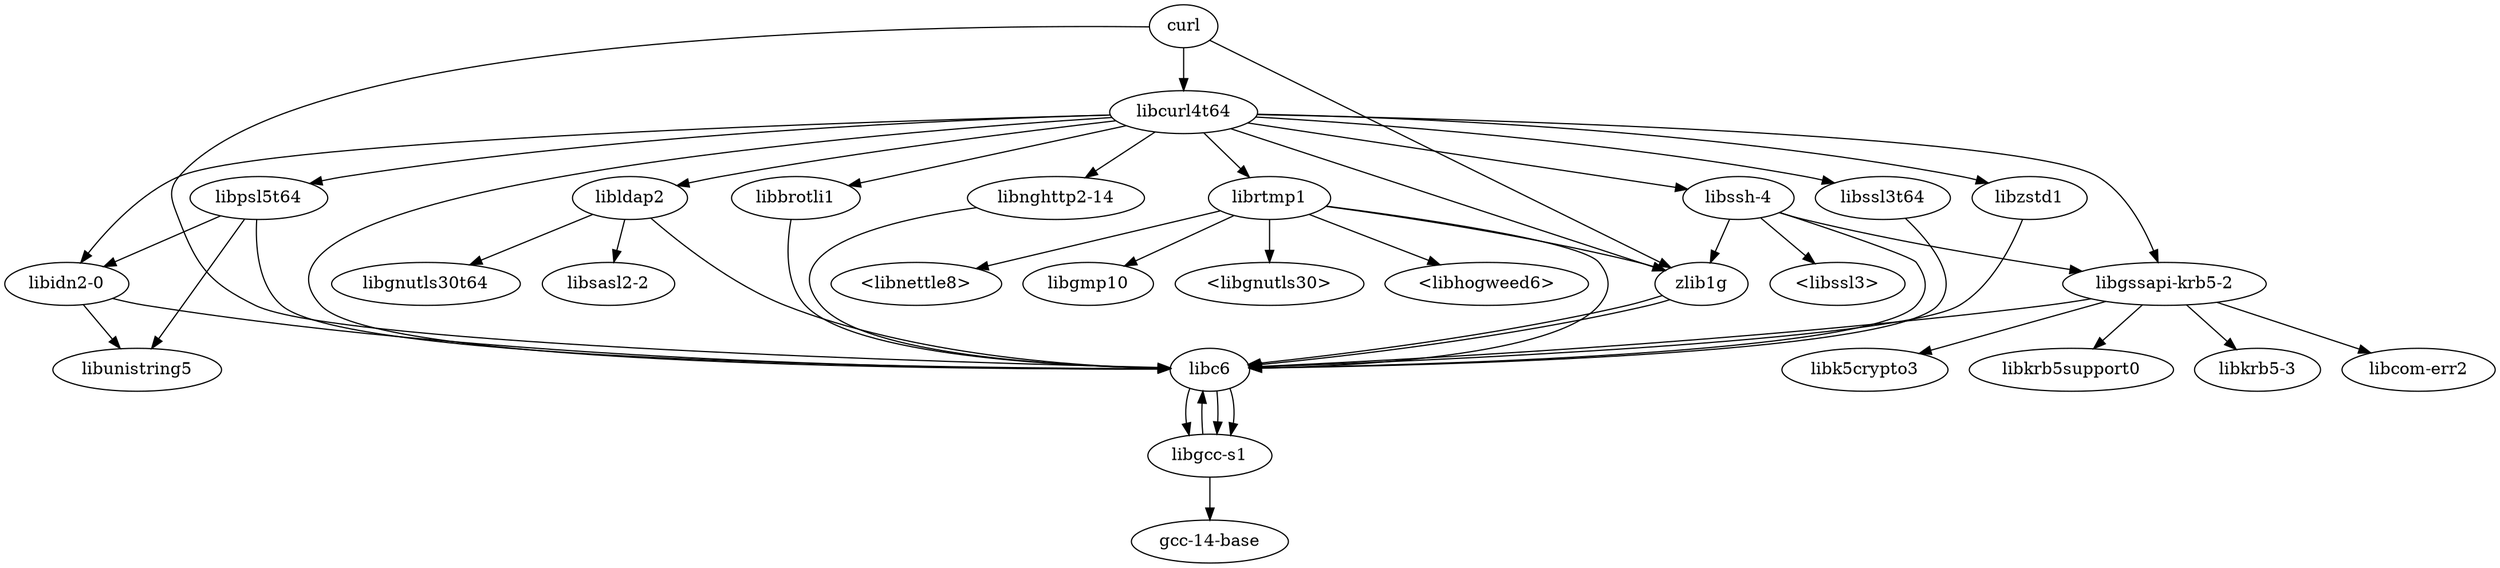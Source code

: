 digraph G {
  "curl"
  "curl" -> "libc6"
  "libc6" -> "libgcc-s1"
  "libgcc-s1" -> "gcc-14-base"
  "libgcc-s1" -> "libc6"
  "curl" -> "libcurl4t64"
  "libcurl4t64" -> "libbrotli1"
  "libbrotli1" -> "libc6"
  "libcurl4t64" -> "libc6"
  "libc6" -> "libgcc-s1"
  "libcurl4t64" -> "libgssapi-krb5-2"
  "libgssapi-krb5-2" -> "libkrb5-3"
  "libgssapi-krb5-2" -> "libc6"
  "libgssapi-krb5-2" -> "libcom-err2"
  "libgssapi-krb5-2" -> "libk5crypto3"
  "libgssapi-krb5-2" -> "libkrb5support0"
  "libcurl4t64" -> "libidn2-0"
  "libidn2-0" -> "libc6"
  "libidn2-0" -> "libunistring5"
  "libcurl4t64" -> "libldap2"
  "libldap2" -> "libc6"
  "libldap2" -> "libgnutls30t64"
  "libldap2" -> "libsasl2-2"
  "libcurl4t64" -> "libnghttp2-14"
  "libnghttp2-14" -> "libc6"
  "libcurl4t64" -> "libpsl5t64"
  "libpsl5t64" -> "libidn2-0"
  "libpsl5t64" -> "libc6"
  "libpsl5t64" -> "libunistring5"
  "libcurl4t64" -> "librtmp1"
  "librtmp1" -> "libc6"
  "librtmp1" -> "libgmp10"
  "librtmp1" -> "<libgnutls30>"
  "librtmp1" -> "<libhogweed6>"
  "librtmp1" -> "<libnettle8>"
  "librtmp1" -> "zlib1g"
  "libcurl4t64" -> "libssh-4"
  "libssh-4" -> "libc6"
  "libssh-4" -> "libgssapi-krb5-2"
  "libssh-4" -> "<libssl3>"
  "libssh-4" -> "zlib1g"
  "libcurl4t64" -> "libssl3t64"
  "libssl3t64" -> "libc6"
  "libcurl4t64" -> "libzstd1"
  "libzstd1" -> "libc6"
  "libcurl4t64" -> "zlib1g"
  "zlib1g" -> "libc6"
  "curl" -> "zlib1g"
  "zlib1g" -> "libc6"
  "libc6" -> "libgcc-s1"
}
